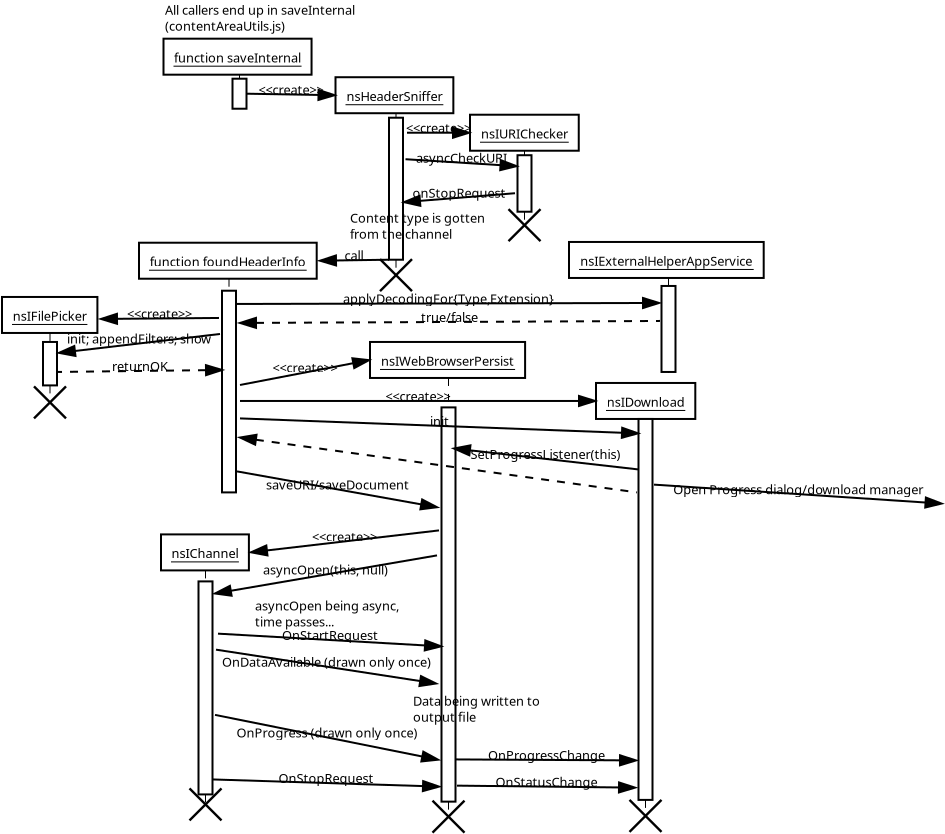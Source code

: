 <?xml version="1.0" encoding="UTF-8"?>
<dia:diagram xmlns:dia="http://www.lysator.liu.se/~alla/dia/"><dia:layer name="Hintergrund" visible="true"><dia:object type="Standard - Text" version="0" id="O0"><dia:attribute name="obj_pos"><dia:point val="0.212,4.588"/></dia:attribute><dia:attribute name="obj_bb"><dia:rectangle val="0.212,3.938;10.363,5.737"/></dia:attribute><dia:attribute name="text"><dia:composite type="text"><dia:attribute name="string"><dia:string>#All callers end up in saveInternal
(contentAreaUtils.js)#</dia:string></dia:attribute><dia:attribute name="font"><dia:font family="sans" style="0" name="Courier"/></dia:attribute><dia:attribute name="height"><dia:real val="0.8"/></dia:attribute><dia:attribute name="pos"><dia:point val="0.212,4.588"/></dia:attribute><dia:attribute name="color"><dia:color val="#000000"/></dia:attribute><dia:attribute name="alignment"><dia:enum val="0"/></dia:attribute></dia:composite></dia:attribute></dia:object><dia:object type="UML - Object" version="0" id="O1"><dia:attribute name="obj_pos"><dia:point val="0.138,5.787"/></dia:attribute><dia:attribute name="obj_bb"><dia:rectangle val="0.087,5.737;7.787,7.638"/></dia:attribute><dia:attribute name="elem_corner"><dia:point val="0.138,5.787"/></dia:attribute><dia:attribute name="elem_width"><dia:real val="7.6"/></dia:attribute><dia:attribute name="elem_height"><dia:real val="1.8"/></dia:attribute><dia:attribute name="text"><dia:composite type="text"><dia:attribute name="string"><dia:string>#function saveInternal#</dia:string></dia:attribute><dia:attribute name="font"><dia:font family="sans" style="0" name="Courier"/></dia:attribute><dia:attribute name="height"><dia:real val="0.8"/></dia:attribute><dia:attribute name="pos"><dia:point val="3.938,6.938"/></dia:attribute><dia:attribute name="color"><dia:color val="#000000"/></dia:attribute><dia:attribute name="alignment"><dia:enum val="1"/></dia:attribute></dia:composite></dia:attribute><dia:attribute name="stereotype"><dia:string>##</dia:string></dia:attribute><dia:attribute name="exstate"><dia:string>##</dia:string></dia:attribute><dia:attribute name="attrib"><dia:composite type="text"><dia:attribute name="string"><dia:string>##</dia:string></dia:attribute><dia:attribute name="font"><dia:font family="sans" style="0" name="Courier"/></dia:attribute><dia:attribute name="height"><dia:real val="0.8"/></dia:attribute><dia:attribute name="pos"><dia:point val="0,0"/></dia:attribute><dia:attribute name="color"><dia:color val="#000000"/></dia:attribute><dia:attribute name="alignment"><dia:enum val="0"/></dia:attribute></dia:composite></dia:attribute><dia:attribute name="is_active"><dia:boolean val="false"/></dia:attribute><dia:attribute name="show_attribs"><dia:boolean val="false"/></dia:attribute><dia:attribute name="multiple"><dia:boolean val="false"/></dia:attribute></dia:object><dia:object type="UML - Lifeline" version="0" id="O2"><dia:attribute name="obj_pos"><dia:point val="3.938,7.588"/></dia:attribute><dia:attribute name="obj_bb"><dia:rectangle val="3.587,7.562;4.287,9.314"/></dia:attribute><dia:attribute name="conn_endpoints"><dia:point val="3.938,7.588"/><dia:point val="3.938,9.289"/></dia:attribute><dia:attribute name="rtop"><dia:real val="0.2"/></dia:attribute><dia:attribute name="rbot"><dia:real val="1.701"/></dia:attribute><dia:attribute name="draw_focus"><dia:boolean val="true"/></dia:attribute><dia:attribute name="draw_cross"><dia:boolean val="false"/></dia:attribute><dia:attribute name="cpl_northwest"><dia:int val="1"/></dia:attribute><dia:attribute name="cpl_southwest"><dia:int val="1"/></dia:attribute><dia:attribute name="cpl_northeast"><dia:int val="1"/></dia:attribute><dia:attribute name="cpl_southeast"><dia:int val="1"/></dia:attribute><dia:connections><dia:connection handle="0" to="O1" connection="6"/></dia:connections></dia:object><dia:object type="UML - Object" version="0" id="O3"><dia:attribute name="obj_pos"><dia:point val="8.738,7.714"/></dia:attribute><dia:attribute name="obj_bb"><dia:rectangle val="8.688,7.664;14.838,9.564"/></dia:attribute><dia:attribute name="elem_corner"><dia:point val="8.738,7.714"/></dia:attribute><dia:attribute name="elem_width"><dia:real val="6.05"/></dia:attribute><dia:attribute name="elem_height"><dia:real val="1.8"/></dia:attribute><dia:attribute name="text"><dia:composite type="text"><dia:attribute name="string"><dia:string>#nsHeaderSniffer#</dia:string></dia:attribute><dia:attribute name="font"><dia:font family="sans" style="0" name="Courier"/></dia:attribute><dia:attribute name="height"><dia:real val="0.8"/></dia:attribute><dia:attribute name="pos"><dia:point val="11.763,8.864"/></dia:attribute><dia:attribute name="color"><dia:color val="#000000"/></dia:attribute><dia:attribute name="alignment"><dia:enum val="1"/></dia:attribute></dia:composite></dia:attribute><dia:attribute name="stereotype"><dia:string>##</dia:string></dia:attribute><dia:attribute name="exstate"><dia:string>##</dia:string></dia:attribute><dia:attribute name="attrib"><dia:composite type="text"><dia:attribute name="string"><dia:string>##</dia:string></dia:attribute><dia:attribute name="font"><dia:font family="sans" style="0" name="Courier"/></dia:attribute><dia:attribute name="height"><dia:real val="0.8"/></dia:attribute><dia:attribute name="pos"><dia:point val="0,0"/></dia:attribute><dia:attribute name="color"><dia:color val="#000000"/></dia:attribute><dia:attribute name="alignment"><dia:enum val="0"/></dia:attribute></dia:composite></dia:attribute><dia:attribute name="is_active"><dia:boolean val="false"/></dia:attribute><dia:attribute name="show_attribs"><dia:boolean val="false"/></dia:attribute><dia:attribute name="multiple"><dia:boolean val="false"/></dia:attribute></dia:object><dia:object type="UML - Message" version="0" id="O4"><dia:attribute name="obj_pos"><dia:point val="4.287,8.538"/></dia:attribute><dia:attribute name="obj_bb"><dia:rectangle val="4.237,7.926;8.794,9.015"/></dia:attribute><dia:attribute name="conn_endpoints"><dia:point val="4.287,8.538"/><dia:point val="8.738,8.614"/></dia:attribute><dia:attribute name="text"><dia:string>##</dia:string></dia:attribute><dia:attribute name="type"><dia:enum val="1"/></dia:attribute><dia:attribute name="text_pos"><dia:point val="6.513,8.576"/></dia:attribute><dia:connections><dia:connection handle="0" to="O2" connection="3"/><dia:connection handle="1" to="O3" connection="3"/></dia:connections></dia:object><dia:object type="UML - Lifeline" version="0" id="O5"><dia:attribute name="obj_pos"><dia:point val="11.763,9.514"/></dia:attribute><dia:attribute name="obj_bb"><dia:rectangle val="10.613,9.489;12.913,18.435"/></dia:attribute><dia:attribute name="conn_endpoints"><dia:point val="11.763,9.514"/><dia:point val="11.763,17.61"/></dia:attribute><dia:attribute name="rtop"><dia:real val="0.225"/></dia:attribute><dia:attribute name="rbot"><dia:real val="7.325"/></dia:attribute><dia:attribute name="draw_focus"><dia:boolean val="true"/></dia:attribute><dia:attribute name="draw_cross"><dia:boolean val="true"/></dia:attribute><dia:attribute name="cpl_northwest"><dia:int val="1"/></dia:attribute><dia:attribute name="cpl_southwest"><dia:int val="1"/></dia:attribute><dia:attribute name="cpl_northeast"><dia:int val="1"/></dia:attribute><dia:attribute name="cpl_southeast"><dia:int val="1"/></dia:attribute><dia:connections><dia:connection handle="0" to="O3" connection="6"/></dia:connections></dia:object><dia:object type="UML - Object" version="0" id="O6"><dia:attribute name="obj_pos"><dia:point val="15.463,9.589"/></dia:attribute><dia:attribute name="obj_bb"><dia:rectangle val="15.413,9.539;20.963,11.439"/></dia:attribute><dia:attribute name="elem_corner"><dia:point val="15.463,9.589"/></dia:attribute><dia:attribute name="elem_width"><dia:real val="5.45"/></dia:attribute><dia:attribute name="elem_height"><dia:real val="1.8"/></dia:attribute><dia:attribute name="text"><dia:composite type="text"><dia:attribute name="string"><dia:string>#nsIURIChecker#</dia:string></dia:attribute><dia:attribute name="font"><dia:font family="sans" style="0" name="Courier"/></dia:attribute><dia:attribute name="height"><dia:real val="0.8"/></dia:attribute><dia:attribute name="pos"><dia:point val="18.188,10.739"/></dia:attribute><dia:attribute name="color"><dia:color val="#000000"/></dia:attribute><dia:attribute name="alignment"><dia:enum val="1"/></dia:attribute></dia:composite></dia:attribute><dia:attribute name="stereotype"><dia:string>##</dia:string></dia:attribute><dia:attribute name="exstate"><dia:string>##</dia:string></dia:attribute><dia:attribute name="attrib"><dia:composite type="text"><dia:attribute name="string"><dia:string>##</dia:string></dia:attribute><dia:attribute name="font"><dia:font family="sans" style="0" name="Courier"/></dia:attribute><dia:attribute name="height"><dia:real val="0.8"/></dia:attribute><dia:attribute name="pos"><dia:point val="0,0"/></dia:attribute><dia:attribute name="color"><dia:color val="#000000"/></dia:attribute><dia:attribute name="alignment"><dia:enum val="0"/></dia:attribute></dia:composite></dia:attribute><dia:attribute name="is_active"><dia:boolean val="false"/></dia:attribute><dia:attribute name="show_attribs"><dia:boolean val="false"/></dia:attribute><dia:attribute name="multiple"><dia:boolean val="false"/></dia:attribute></dia:object><dia:object type="UML - Message" version="0" id="O7"><dia:attribute name="obj_pos"><dia:point val="12.313,10.489"/></dia:attribute><dia:attribute name="obj_bb"><dia:rectangle val="12.263,9.839;15.513,10.889"/></dia:attribute><dia:attribute name="conn_endpoints"><dia:point val="12.313,10.489"/><dia:point val="15.463,10.489"/></dia:attribute><dia:attribute name="text"><dia:string>##</dia:string></dia:attribute><dia:attribute name="type"><dia:enum val="1"/></dia:attribute><dia:attribute name="text_pos"><dia:point val="13.888,10.489"/></dia:attribute><dia:connections><dia:connection handle="1" to="O6" connection="3"/></dia:connections></dia:object><dia:object type="UML - Lifeline" version="0" id="O8"><dia:attribute name="obj_pos"><dia:point val="18.188,11.389"/></dia:attribute><dia:attribute name="obj_bb"><dia:rectangle val="17.038,11.364;19.338,15.935"/></dia:attribute><dia:attribute name="conn_endpoints"><dia:point val="18.188,11.389"/><dia:point val="18.188,15.11"/></dia:attribute><dia:attribute name="rtop"><dia:real val="0.225"/></dia:attribute><dia:attribute name="rbot"><dia:real val="3.05"/></dia:attribute><dia:attribute name="draw_focus"><dia:boolean val="true"/></dia:attribute><dia:attribute name="draw_cross"><dia:boolean val="true"/></dia:attribute><dia:attribute name="cpl_northwest"><dia:int val="1"/></dia:attribute><dia:attribute name="cpl_southwest"><dia:int val="1"/></dia:attribute><dia:attribute name="cpl_northeast"><dia:int val="1"/></dia:attribute><dia:attribute name="cpl_southeast"><dia:int val="1"/></dia:attribute><dia:connections><dia:connection handle="0" to="O6" connection="6"/></dia:connections></dia:object><dia:object type="UML - Message" version="0" id="O9"><dia:attribute name="obj_pos"><dia:point val="12.238,11.814"/></dia:attribute><dia:attribute name="obj_bb"><dia:rectangle val="12.185,11.339;17.913,12.566"/></dia:attribute><dia:attribute name="conn_endpoints"><dia:point val="12.238,11.814"/><dia:point val="17.838,12.164"/></dia:attribute><dia:attribute name="text"><dia:string>#asyncCheckURI#</dia:string></dia:attribute><dia:attribute name="type"><dia:enum val="0"/></dia:attribute><dia:attribute name="text_pos"><dia:point val="15.038,11.989"/></dia:attribute></dia:object><dia:object type="UML - Message" version="0" id="O10"><dia:attribute name="obj_pos"><dia:point val="17.713,13.514"/></dia:attribute><dia:attribute name="obj_bb"><dia:rectangle val="12.031,13.089;17.767,14.367"/></dia:attribute><dia:attribute name="conn_endpoints"><dia:point val="17.713,13.514"/><dia:point val="12.113,13.964"/></dia:attribute><dia:attribute name="text"><dia:string>#onStopRequest#</dia:string></dia:attribute><dia:attribute name="type"><dia:enum val="0"/></dia:attribute><dia:attribute name="text_pos"><dia:point val="14.913,13.739"/></dia:attribute></dia:object><dia:object type="Standard - Text" version="0" id="O11"><dia:attribute name="obj_pos"><dia:point val="9.463,14.989"/></dia:attribute><dia:attribute name="obj_bb"><dia:rectangle val="9.463,14.318;16.534,16.181"/></dia:attribute><dia:attribute name="text"><dia:composite type="text"><dia:attribute name="string"><dia:string>#Content type is gotten
from the channel#</dia:string></dia:attribute><dia:attribute name="font"><dia:font family="sans" style="0" name="Courier"/></dia:attribute><dia:attribute name="height"><dia:real val="0.8"/></dia:attribute><dia:attribute name="pos"><dia:point val="9.463,14.989"/></dia:attribute><dia:attribute name="color"><dia:color val="#000000"/></dia:attribute><dia:attribute name="alignment"><dia:enum val="0"/></dia:attribute></dia:composite></dia:attribute></dia:object><dia:object type="UML - Object" version="0" id="O12"><dia:attribute name="obj_pos"><dia:point val="-1.087,15.989"/></dia:attribute><dia:attribute name="obj_bb"><dia:rectangle val="-1.137,15.939;7.963,17.839"/></dia:attribute><dia:attribute name="elem_corner"><dia:point val="-1.087,15.989"/></dia:attribute><dia:attribute name="elem_width"><dia:real val="9"/></dia:attribute><dia:attribute name="elem_height"><dia:real val="1.8"/></dia:attribute><dia:attribute name="text"><dia:composite type="text"><dia:attribute name="string"><dia:string>#function foundHeaderInfo#</dia:string></dia:attribute><dia:attribute name="font"><dia:font family="sans" style="0" name="Courier"/></dia:attribute><dia:attribute name="height"><dia:real val="0.8"/></dia:attribute><dia:attribute name="pos"><dia:point val="3.413,17.139"/></dia:attribute><dia:attribute name="color"><dia:color val="#000000"/></dia:attribute><dia:attribute name="alignment"><dia:enum val="1"/></dia:attribute></dia:composite></dia:attribute><dia:attribute name="stereotype"><dia:string>##</dia:string></dia:attribute><dia:attribute name="exstate"><dia:string>##</dia:string></dia:attribute><dia:attribute name="attrib"><dia:composite type="text"><dia:attribute name="string"><dia:string>##</dia:string></dia:attribute><dia:attribute name="font"><dia:font family="sans" style="0" name="Courier"/></dia:attribute><dia:attribute name="height"><dia:real val="0.8"/></dia:attribute><dia:attribute name="pos"><dia:point val="0,0"/></dia:attribute><dia:attribute name="color"><dia:color val="#000000"/></dia:attribute><dia:attribute name="alignment"><dia:enum val="0"/></dia:attribute></dia:composite></dia:attribute><dia:attribute name="is_active"><dia:boolean val="false"/></dia:attribute><dia:attribute name="show_attribs"><dia:boolean val="false"/></dia:attribute><dia:attribute name="multiple"><dia:boolean val="false"/></dia:attribute></dia:object><dia:object type="UML - Lifeline" version="0" id="O13"><dia:attribute name="obj_pos"><dia:point val="3.413,17.789"/></dia:attribute><dia:attribute name="obj_bb"><dia:rectangle val="3.063,17.764;3.763,28.498"/></dia:attribute><dia:attribute name="conn_endpoints"><dia:point val="3.413,17.789"/><dia:point val="3.413,28.473"/></dia:attribute><dia:attribute name="rtop"><dia:real val="0.6"/></dia:attribute><dia:attribute name="rbot"><dia:real val="10.684"/></dia:attribute><dia:attribute name="draw_focus"><dia:boolean val="true"/></dia:attribute><dia:attribute name="draw_cross"><dia:boolean val="false"/></dia:attribute><dia:attribute name="cpl_northwest"><dia:int val="1"/></dia:attribute><dia:attribute name="cpl_southwest"><dia:int val="1"/></dia:attribute><dia:attribute name="cpl_northeast"><dia:int val="1"/></dia:attribute><dia:attribute name="cpl_southeast"><dia:int val="1"/></dia:attribute><dia:connections><dia:connection handle="0" to="O12" connection="6"/></dia:connections></dia:object><dia:object type="UML - Message" version="0" id="O14"><dia:attribute name="obj_pos"><dia:point val="11.413,16.839"/></dia:attribute><dia:attribute name="obj_bb"><dia:rectangle val="7.857,16.214;11.463,17.289"/></dia:attribute><dia:attribute name="conn_endpoints"><dia:point val="11.413,16.839"/><dia:point val="7.913,16.889"/></dia:attribute><dia:attribute name="text"><dia:string>#call#</dia:string></dia:attribute><dia:attribute name="type"><dia:enum val="0"/></dia:attribute><dia:attribute name="text_pos"><dia:point val="9.663,16.864"/></dia:attribute><dia:connections><dia:connection handle="0" to="O5" connection="4"/><dia:connection handle="1" to="O12" connection="4"/></dia:connections></dia:object><dia:object type="UML - Object" version="0" id="O15"><dia:attribute name="obj_pos"><dia:point val="20.413,15.951"/></dia:attribute><dia:attribute name="obj_bb"><dia:rectangle val="20.363,15.901;30.413,17.801"/></dia:attribute><dia:attribute name="elem_corner"><dia:point val="20.413,15.951"/></dia:attribute><dia:attribute name="elem_width"><dia:real val="9.95"/></dia:attribute><dia:attribute name="elem_height"><dia:real val="1.8"/></dia:attribute><dia:attribute name="text"><dia:composite type="text"><dia:attribute name="string"><dia:string>#nsIExternalHelperAppService#</dia:string></dia:attribute><dia:attribute name="font"><dia:font family="sans" style="0" name="Courier"/></dia:attribute><dia:attribute name="height"><dia:real val="0.8"/></dia:attribute><dia:attribute name="pos"><dia:point val="25.388,17.101"/></dia:attribute><dia:attribute name="color"><dia:color val="#000000"/></dia:attribute><dia:attribute name="alignment"><dia:enum val="1"/></dia:attribute></dia:composite></dia:attribute><dia:attribute name="stereotype"><dia:string>##</dia:string></dia:attribute><dia:attribute name="exstate"><dia:string>##</dia:string></dia:attribute><dia:attribute name="attrib"><dia:composite type="text"><dia:attribute name="string"><dia:string>##</dia:string></dia:attribute><dia:attribute name="font"><dia:font family="sans" style="0" name="Courier"/></dia:attribute><dia:attribute name="height"><dia:real val="0.8"/></dia:attribute><dia:attribute name="pos"><dia:point val="0,0"/></dia:attribute><dia:attribute name="color"><dia:color val="#000000"/></dia:attribute><dia:attribute name="alignment"><dia:enum val="0"/></dia:attribute></dia:composite></dia:attribute><dia:attribute name="is_active"><dia:boolean val="false"/></dia:attribute><dia:attribute name="show_attribs"><dia:boolean val="false"/></dia:attribute><dia:attribute name="multiple"><dia:boolean val="false"/></dia:attribute></dia:object><dia:object type="UML - Lifeline" version="0" id="O16"><dia:attribute name="obj_pos"><dia:point val="25.388,17.751"/></dia:attribute><dia:attribute name="obj_bb"><dia:rectangle val="25.038,17.726;25.738,22.526"/></dia:attribute><dia:attribute name="conn_endpoints"><dia:point val="25.388,17.751"/><dia:point val="25.388,22.501"/></dia:attribute><dia:attribute name="rtop"><dia:real val="0.4"/></dia:attribute><dia:attribute name="rbot"><dia:real val="4.7"/></dia:attribute><dia:attribute name="draw_focus"><dia:boolean val="true"/></dia:attribute><dia:attribute name="draw_cross"><dia:boolean val="false"/></dia:attribute><dia:attribute name="cpl_northwest"><dia:int val="1"/></dia:attribute><dia:attribute name="cpl_southwest"><dia:int val="1"/></dia:attribute><dia:attribute name="cpl_northeast"><dia:int val="1"/></dia:attribute><dia:attribute name="cpl_southeast"><dia:int val="1"/></dia:attribute><dia:connections><dia:connection handle="0" to="O15" connection="6"/></dia:connections></dia:object><dia:object type="UML - Message" version="0" id="O17"><dia:attribute name="obj_pos"><dia:point val="3.813,19.051"/></dia:attribute><dia:attribute name="obj_bb"><dia:rectangle val="3.763,18.376;25.014,19.401"/></dia:attribute><dia:attribute name="conn_endpoints"><dia:point val="3.813,19.051"/><dia:point val="24.963,19.001"/></dia:attribute><dia:attribute name="text"><dia:string>#applyDecodingFor{Type,Extension}#</dia:string></dia:attribute><dia:attribute name="type"><dia:enum val="0"/></dia:attribute><dia:attribute name="text_pos"><dia:point val="14.388,19.026"/></dia:attribute></dia:object><dia:object type="UML - Message" version="0" id="O18"><dia:attribute name="obj_pos"><dia:point val="3.913,20.001"/></dia:attribute><dia:attribute name="obj_bb"><dia:rectangle val="3.863,19.301;25.015,20.302"/></dia:attribute><dia:attribute name="conn_endpoints"><dia:point val="3.913,20.001"/><dia:point val="24.963,19.901"/></dia:attribute><dia:attribute name="text"><dia:string>#true/false#</dia:string></dia:attribute><dia:attribute name="type"><dia:enum val="4"/></dia:attribute><dia:attribute name="text_pos"><dia:point val="14.438,19.951"/></dia:attribute></dia:object><dia:object type="UML - Object" version="0" id="O19"><dia:attribute name="obj_pos"><dia:point val="-7.937,18.701"/></dia:attribute><dia:attribute name="obj_bb"><dia:rectangle val="-7.987,18.651;-3.087,20.551"/></dia:attribute><dia:attribute name="elem_corner"><dia:point val="-7.937,18.701"/></dia:attribute><dia:attribute name="elem_width"><dia:real val="4.8"/></dia:attribute><dia:attribute name="elem_height"><dia:real val="1.8"/></dia:attribute><dia:attribute name="text"><dia:composite type="text"><dia:attribute name="string"><dia:string>#nsIFilePicker#</dia:string></dia:attribute><dia:attribute name="font"><dia:font family="sans" style="0" name="Courier"/></dia:attribute><dia:attribute name="height"><dia:real val="0.8"/></dia:attribute><dia:attribute name="pos"><dia:point val="-5.537,19.851"/></dia:attribute><dia:attribute name="color"><dia:color val="#000000"/></dia:attribute><dia:attribute name="alignment"><dia:enum val="1"/></dia:attribute></dia:composite></dia:attribute><dia:attribute name="stereotype"><dia:string>##</dia:string></dia:attribute><dia:attribute name="exstate"><dia:string>##</dia:string></dia:attribute><dia:attribute name="attrib"><dia:composite type="text"><dia:attribute name="string"><dia:string>##</dia:string></dia:attribute><dia:attribute name="font"><dia:font family="sans" style="0" name="Courier"/></dia:attribute><dia:attribute name="height"><dia:real val="0.8"/></dia:attribute><dia:attribute name="pos"><dia:point val="0,0"/></dia:attribute><dia:attribute name="color"><dia:color val="#000000"/></dia:attribute><dia:attribute name="alignment"><dia:enum val="0"/></dia:attribute></dia:composite></dia:attribute><dia:attribute name="is_active"><dia:boolean val="false"/></dia:attribute><dia:attribute name="show_attribs"><dia:boolean val="false"/></dia:attribute><dia:attribute name="multiple"><dia:boolean val="false"/></dia:attribute></dia:object><dia:object type="UML - Lifeline" version="0" id="O20"><dia:attribute name="obj_pos"><dia:point val="-5.537,20.501"/></dia:attribute><dia:attribute name="obj_bb"><dia:rectangle val="-6.687,20.476;-4.387,24.798"/></dia:attribute><dia:attribute name="conn_endpoints"><dia:point val="-5.537,20.501"/><dia:point val="-5.537,23.973"/></dia:attribute><dia:attribute name="rtop"><dia:real val="0.45"/></dia:attribute><dia:attribute name="rbot"><dia:real val="2.622"/></dia:attribute><dia:attribute name="draw_focus"><dia:boolean val="true"/></dia:attribute><dia:attribute name="draw_cross"><dia:boolean val="true"/></dia:attribute><dia:attribute name="cpl_northwest"><dia:int val="1"/></dia:attribute><dia:attribute name="cpl_southwest"><dia:int val="1"/></dia:attribute><dia:attribute name="cpl_northeast"><dia:int val="1"/></dia:attribute><dia:attribute name="cpl_southeast"><dia:int val="1"/></dia:attribute><dia:connections><dia:connection handle="0" to="O19" connection="6"/></dia:connections></dia:object><dia:object type="UML - Message" version="0" id="O21"><dia:attribute name="obj_pos"><dia:point val="2.913,19.751"/></dia:attribute><dia:attribute name="obj_bb"><dia:rectangle val="-3.09,19.126;2.964,20.202"/></dia:attribute><dia:attribute name="conn_endpoints"><dia:point val="2.913,19.751"/><dia:point val="-3.037,19.801"/></dia:attribute><dia:attribute name="text"><dia:string>##</dia:string></dia:attribute><dia:attribute name="type"><dia:enum val="1"/></dia:attribute><dia:attribute name="text_pos"><dia:point val="-0.062,19.776"/></dia:attribute></dia:object><dia:object type="UML - Message" version="0" id="O22"><dia:attribute name="obj_pos"><dia:point val="2.963,20.551"/></dia:attribute><dia:attribute name="obj_bb"><dia:rectangle val="-5.233,20.376;3.019,21.904"/></dia:attribute><dia:attribute name="conn_endpoints"><dia:point val="2.963,20.551"/><dia:point val="-5.137,21.501"/></dia:attribute><dia:attribute name="text"><dia:string>#init; appendFilters; show#</dia:string></dia:attribute><dia:attribute name="type"><dia:enum val="0"/></dia:attribute><dia:attribute name="text_pos"><dia:point val="-1.087,21.026"/></dia:attribute></dia:object><dia:object type="UML - Message" version="0" id="O23"><dia:attribute name="obj_pos"><dia:point val="3.113,22.351"/></dia:attribute><dia:attribute name="obj_bb"><dia:rectangle val="-5.242,21.751;3.164,22.852"/></dia:attribute><dia:attribute name="conn_endpoints"><dia:point val="3.113,22.351"/><dia:point val="-5.187,22.451"/></dia:attribute><dia:attribute name="text"><dia:string>#returnOK#</dia:string></dia:attribute><dia:attribute name="type"><dia:enum val="4"/></dia:attribute><dia:attribute name="text_pos"><dia:point val="-1.037,22.401"/></dia:attribute></dia:object><dia:object type="UML - Object" version="0" id="O24"><dia:attribute name="obj_pos"><dia:point val="10.463,20.951"/></dia:attribute><dia:attribute name="obj_bb"><dia:rectangle val="10.413,20.901;18.363,22.801"/></dia:attribute><dia:attribute name="elem_corner"><dia:point val="10.463,20.951"/></dia:attribute><dia:attribute name="elem_width"><dia:real val="7.85"/></dia:attribute><dia:attribute name="elem_height"><dia:real val="1.8"/></dia:attribute><dia:attribute name="text"><dia:composite type="text"><dia:attribute name="string"><dia:string>#nsIWebBrowserPersist#</dia:string></dia:attribute><dia:attribute name="font"><dia:font family="sans" style="0" name="Courier"/></dia:attribute><dia:attribute name="height"><dia:real val="0.8"/></dia:attribute><dia:attribute name="pos"><dia:point val="14.388,22.101"/></dia:attribute><dia:attribute name="color"><dia:color val="#000000"/></dia:attribute><dia:attribute name="alignment"><dia:enum val="1"/></dia:attribute></dia:composite></dia:attribute><dia:attribute name="stereotype"><dia:string>##</dia:string></dia:attribute><dia:attribute name="exstate"><dia:string>##</dia:string></dia:attribute><dia:attribute name="attrib"><dia:composite type="text"><dia:attribute name="string"><dia:string>##</dia:string></dia:attribute><dia:attribute name="font"><dia:font family="sans" style="0" name="Courier"/></dia:attribute><dia:attribute name="height"><dia:real val="0.8"/></dia:attribute><dia:attribute name="pos"><dia:point val="0,0"/></dia:attribute><dia:attribute name="color"><dia:color val="#000000"/></dia:attribute><dia:attribute name="alignment"><dia:enum val="0"/></dia:attribute></dia:composite></dia:attribute><dia:attribute name="is_active"><dia:boolean val="false"/></dia:attribute><dia:attribute name="show_attribs"><dia:boolean val="false"/></dia:attribute><dia:attribute name="multiple"><dia:boolean val="false"/></dia:attribute></dia:object><dia:object type="UML - Object" version="0" id="O25"><dia:attribute name="obj_pos"><dia:point val="21.763,23.001"/></dia:attribute><dia:attribute name="obj_bb"><dia:rectangle val="21.713,22.951;26.763,24.851"/></dia:attribute><dia:attribute name="elem_corner"><dia:point val="21.763,23.001"/></dia:attribute><dia:attribute name="elem_width"><dia:real val="4.95"/></dia:attribute><dia:attribute name="elem_height"><dia:real val="1.8"/></dia:attribute><dia:attribute name="text"><dia:composite type="text"><dia:attribute name="string"><dia:string>#nsIDownload#</dia:string></dia:attribute><dia:attribute name="font"><dia:font family="sans" style="0" name="Courier"/></dia:attribute><dia:attribute name="height"><dia:real val="0.8"/></dia:attribute><dia:attribute name="pos"><dia:point val="24.238,24.151"/></dia:attribute><dia:attribute name="color"><dia:color val="#000000"/></dia:attribute><dia:attribute name="alignment"><dia:enum val="1"/></dia:attribute></dia:composite></dia:attribute><dia:attribute name="stereotype"><dia:string>##</dia:string></dia:attribute><dia:attribute name="exstate"><dia:string>##</dia:string></dia:attribute><dia:attribute name="attrib"><dia:composite type="text"><dia:attribute name="string"><dia:string>##</dia:string></dia:attribute><dia:attribute name="font"><dia:font family="sans" style="0" name="Courier"/></dia:attribute><dia:attribute name="height"><dia:real val="0.8"/></dia:attribute><dia:attribute name="pos"><dia:point val="0,0"/></dia:attribute><dia:attribute name="color"><dia:color val="#000000"/></dia:attribute><dia:attribute name="alignment"><dia:enum val="0"/></dia:attribute></dia:composite></dia:attribute><dia:attribute name="is_active"><dia:boolean val="false"/></dia:attribute><dia:attribute name="show_attribs"><dia:boolean val="false"/></dia:attribute><dia:attribute name="multiple"><dia:boolean val="false"/></dia:attribute></dia:object><dia:object type="UML - Message" version="0" id="O26"><dia:attribute name="obj_pos"><dia:point val="3.963,23.101"/></dia:attribute><dia:attribute name="obj_bb"><dia:rectangle val="3.905,21.449;10.588,23.16"/></dia:attribute><dia:attribute name="conn_endpoints"><dia:point val="3.963,23.101"/><dia:point val="10.463,21.851"/></dia:attribute><dia:attribute name="text"><dia:string>##</dia:string></dia:attribute><dia:attribute name="type"><dia:enum val="1"/></dia:attribute><dia:attribute name="text_pos"><dia:point val="7.213,22.476"/></dia:attribute><dia:connections><dia:connection handle="1" to="O24" connection="3"/></dia:connections></dia:object><dia:object type="UML - Message" version="0" id="O27"><dia:attribute name="obj_pos"><dia:point val="3.963,23.901"/></dia:attribute><dia:attribute name="obj_bb"><dia:rectangle val="3.913,23.251;21.813,24.301"/></dia:attribute><dia:attribute name="conn_endpoints"><dia:point val="3.963,23.901"/><dia:point val="21.763,23.901"/></dia:attribute><dia:attribute name="text"><dia:string>##</dia:string></dia:attribute><dia:attribute name="type"><dia:enum val="1"/></dia:attribute><dia:attribute name="text_pos"><dia:point val="12.863,23.901"/></dia:attribute><dia:connections><dia:connection handle="1" to="O25" connection="3"/></dia:connections></dia:object><dia:object type="UML - Lifeline" version="0" id="O28"><dia:attribute name="obj_pos"><dia:point val="14.388,22.751"/></dia:attribute><dia:attribute name="obj_bb"><dia:rectangle val="13.238,22.726;15.538,45.511"/></dia:attribute><dia:attribute name="conn_endpoints"><dia:point val="14.388,22.751"/><dia:point val="14.388,44.686"/></dia:attribute><dia:attribute name="rtop"><dia:real val="1.472"/></dia:attribute><dia:attribute name="rbot"><dia:real val="21.184"/></dia:attribute><dia:attribute name="draw_focus"><dia:boolean val="true"/></dia:attribute><dia:attribute name="draw_cross"><dia:boolean val="true"/></dia:attribute><dia:attribute name="cpl_northwest"><dia:int val="1"/></dia:attribute><dia:attribute name="cpl_southwest"><dia:int val="1"/></dia:attribute><dia:attribute name="cpl_northeast"><dia:int val="1"/></dia:attribute><dia:attribute name="cpl_southeast"><dia:int val="1"/></dia:attribute><dia:connections><dia:connection handle="0" to="O24" connection="6"/></dia:connections></dia:object><dia:object type="UML - Lifeline" version="0" id="O29"><dia:attribute name="obj_pos"><dia:point val="24.238,24.801"/></dia:attribute><dia:attribute name="obj_bb"><dia:rectangle val="23.088,24.776;25.388,45.473"/></dia:attribute><dia:attribute name="conn_endpoints"><dia:point val="24.238,24.801"/><dia:point val="24.238,44.648"/></dia:attribute><dia:attribute name="rtop"><dia:real val="3.553e-15"/></dia:attribute><dia:attribute name="rbot"><dia:real val="19.047"/></dia:attribute><dia:attribute name="draw_focus"><dia:boolean val="true"/></dia:attribute><dia:attribute name="draw_cross"><dia:boolean val="true"/></dia:attribute><dia:attribute name="cpl_northwest"><dia:int val="1"/></dia:attribute><dia:attribute name="cpl_southwest"><dia:int val="1"/></dia:attribute><dia:attribute name="cpl_northeast"><dia:int val="1"/></dia:attribute><dia:attribute name="cpl_southeast"><dia:int val="1"/></dia:attribute><dia:connections><dia:connection handle="0" to="O25" connection="6"/></dia:connections></dia:object><dia:object type="UML - Message" version="0" id="O30"><dia:attribute name="obj_pos"><dia:point val="3.963,24.773"/></dia:attribute><dia:attribute name="obj_bb"><dia:rectangle val="3.911,24.498;23.978,25.925"/></dia:attribute><dia:attribute name="conn_endpoints"><dia:point val="3.963,24.773"/><dia:point val="23.913,25.523"/></dia:attribute><dia:attribute name="text"><dia:string>#init#</dia:string></dia:attribute><dia:attribute name="type"><dia:enum val="0"/></dia:attribute><dia:attribute name="text_pos"><dia:point val="13.938,25.148"/></dia:attribute></dia:object><dia:object type="UML - Message" version="0" id="O31"><dia:attribute name="obj_pos"><dia:point val="23.863,27.323"/></dia:attribute><dia:attribute name="obj_bb"><dia:rectangle val="14.518,25.87;23.919,27.378"/></dia:attribute><dia:attribute name="conn_endpoints"><dia:point val="23.863,27.323"/><dia:point val="14.613,26.273"/></dia:attribute><dia:attribute name="text"><dia:string>#SetProgressListener(this)#</dia:string></dia:attribute><dia:attribute name="type"><dia:enum val="0"/></dia:attribute><dia:attribute name="text_pos"><dia:point val="19.238,26.798"/></dia:attribute></dia:object><dia:object type="UML - Message" version="0" id="O32"><dia:attribute name="obj_pos"><dia:point val="3.913,25.723"/></dia:attribute><dia:attribute name="obj_bb"><dia:rectangle val="3.857,25.667;23.918,28.876"/></dia:attribute><dia:attribute name="conn_endpoints"><dia:point val="3.913,25.723"/><dia:point val="23.813,28.473"/></dia:attribute><dia:attribute name="text"><dia:string>##</dia:string></dia:attribute><dia:attribute name="type"><dia:enum val="4"/></dia:attribute><dia:attribute name="text_pos"><dia:point val="13.863,27.098"/></dia:attribute></dia:object><dia:object type="UML - Message" version="0" id="O33"><dia:attribute name="obj_pos"><dia:point val="3.813,27.423"/></dia:attribute><dia:attribute name="obj_bb"><dia:rectangle val="3.755,27.365;13.983,29.626"/></dia:attribute><dia:attribute name="conn_endpoints"><dia:point val="3.813,27.423"/><dia:point val="13.863,29.223"/></dia:attribute><dia:attribute name="text"><dia:string>#saveURI/saveDocument#</dia:string></dia:attribute><dia:attribute name="type"><dia:enum val="0"/></dia:attribute><dia:attribute name="text_pos"><dia:point val="8.838,28.323"/></dia:attribute></dia:object><dia:object type="UML - Object" version="0" id="O34"><dia:attribute name="obj_pos"><dia:point val="0.013,30.573"/></dia:attribute><dia:attribute name="obj_bb"><dia:rectangle val="-0.037,30.523;4.513,32.423"/></dia:attribute><dia:attribute name="elem_corner"><dia:point val="0.013,30.573"/></dia:attribute><dia:attribute name="elem_width"><dia:real val="4.45"/></dia:attribute><dia:attribute name="elem_height"><dia:real val="1.8"/></dia:attribute><dia:attribute name="text"><dia:composite type="text"><dia:attribute name="string"><dia:string>#nsIChannel#</dia:string></dia:attribute><dia:attribute name="font"><dia:font family="sans" style="0" name="Courier"/></dia:attribute><dia:attribute name="height"><dia:real val="0.8"/></dia:attribute><dia:attribute name="pos"><dia:point val="2.238,31.723"/></dia:attribute><dia:attribute name="color"><dia:color val="#000000"/></dia:attribute><dia:attribute name="alignment"><dia:enum val="1"/></dia:attribute></dia:composite></dia:attribute><dia:attribute name="stereotype"><dia:string>##</dia:string></dia:attribute><dia:attribute name="exstate"><dia:string>##</dia:string></dia:attribute><dia:attribute name="attrib"><dia:composite type="text"><dia:attribute name="string"><dia:string>##</dia:string></dia:attribute><dia:attribute name="font"><dia:font family="sans" style="0" name="Courier"/></dia:attribute><dia:attribute name="height"><dia:real val="0.8"/></dia:attribute><dia:attribute name="pos"><dia:point val="0,0"/></dia:attribute><dia:attribute name="color"><dia:color val="#000000"/></dia:attribute><dia:attribute name="alignment"><dia:enum val="0"/></dia:attribute></dia:composite></dia:attribute><dia:attribute name="is_active"><dia:boolean val="false"/></dia:attribute><dia:attribute name="show_attribs"><dia:boolean val="false"/></dia:attribute><dia:attribute name="multiple"><dia:boolean val="false"/></dia:attribute></dia:object><dia:object type="UML - Message" version="0" id="O35"><dia:attribute name="obj_pos"><dia:point val="13.913,30.373"/></dia:attribute><dia:attribute name="obj_bb"><dia:rectangle val="4.367,30.273;13.969,31.876"/></dia:attribute><dia:attribute name="conn_endpoints"><dia:point val="13.913,30.373"/><dia:point val="4.463,31.473"/></dia:attribute><dia:attribute name="text"><dia:string>##</dia:string></dia:attribute><dia:attribute name="type"><dia:enum val="1"/></dia:attribute><dia:attribute name="text_pos"><dia:point val="9.188,30.923"/></dia:attribute><dia:connections><dia:connection handle="1" to="O34" connection="4"/></dia:connections></dia:object><dia:object type="UML - Lifeline" version="0" id="O36"><dia:attribute name="obj_pos"><dia:point val="2.238,32.373"/></dia:attribute><dia:attribute name="obj_bb"><dia:rectangle val="1.088,32.348;3.388,44.899"/></dia:attribute><dia:attribute name="conn_endpoints"><dia:point val="2.238,32.373"/><dia:point val="2.238,44.074"/></dia:attribute><dia:attribute name="rtop"><dia:real val="0.55"/></dia:attribute><dia:attribute name="rbot"><dia:real val="11.201"/></dia:attribute><dia:attribute name="draw_focus"><dia:boolean val="true"/></dia:attribute><dia:attribute name="draw_cross"><dia:boolean val="true"/></dia:attribute><dia:attribute name="cpl_northwest"><dia:int val="1"/></dia:attribute><dia:attribute name="cpl_southwest"><dia:int val="1"/></dia:attribute><dia:attribute name="cpl_northeast"><dia:int val="1"/></dia:attribute><dia:attribute name="cpl_southeast"><dia:int val="1"/></dia:attribute><dia:connections><dia:connection handle="0" to="O34" connection="6"/></dia:connections></dia:object><dia:object type="UML - Message" version="0" id="O37"><dia:attribute name="obj_pos"><dia:point val="13.813,31.623"/></dia:attribute><dia:attribute name="obj_bb"><dia:rectangle val="2.546,31.565;13.871,33.938"/></dia:attribute><dia:attribute name="conn_endpoints"><dia:point val="13.813,31.623"/><dia:point val="2.663,33.536"/></dia:attribute><dia:attribute name="text"><dia:string>#asyncOpen(this, null)#</dia:string></dia:attribute><dia:attribute name="type"><dia:enum val="0"/></dia:attribute><dia:attribute name="text_pos"><dia:point val="8.238,32.579"/></dia:attribute></dia:object><dia:object type="Standard - Text" version="0" id="O38"><dia:attribute name="obj_pos"><dia:point val="4.713,34.373"/></dia:attribute><dia:attribute name="obj_bb"><dia:rectangle val="4.713,33.702;12.335,35.566"/></dia:attribute><dia:attribute name="text"><dia:composite type="text"><dia:attribute name="string"><dia:string>#asyncOpen being async,
time passes...#</dia:string></dia:attribute><dia:attribute name="font"><dia:font family="sans" style="0" name="Courier"/></dia:attribute><dia:attribute name="height"><dia:real val="0.8"/></dia:attribute><dia:attribute name="pos"><dia:point val="4.713,34.373"/></dia:attribute><dia:attribute name="color"><dia:color val="#000000"/></dia:attribute><dia:attribute name="alignment"><dia:enum val="0"/></dia:attribute></dia:composite></dia:attribute></dia:object><dia:object type="UML - Message" version="0" id="O39"><dia:attribute name="obj_pos"><dia:point val="2.863,35.536"/></dia:attribute><dia:attribute name="obj_bb"><dia:rectangle val="2.811,35.204;14.136,36.575"/></dia:attribute><dia:attribute name="conn_endpoints"><dia:point val="2.863,35.536"/><dia:point val="14.063,36.173"/></dia:attribute><dia:attribute name="text"><dia:string>#OnStartRequest#</dia:string></dia:attribute><dia:attribute name="type"><dia:enum val="0"/></dia:attribute><dia:attribute name="text_pos"><dia:point val="8.463,35.854"/></dia:attribute></dia:object><dia:object type="UML - Message" version="0" id="O40"><dia:attribute name="obj_pos"><dia:point val="2.763,36.336"/></dia:attribute><dia:attribute name="obj_bb"><dia:rectangle val="2.706,36.279;13.924,38.439"/></dia:attribute><dia:attribute name="conn_endpoints"><dia:point val="2.763,36.336"/><dia:point val="13.813,38.036"/></dia:attribute><dia:attribute name="text"><dia:string>#OnDataAvailable (drawn only once)#</dia:string></dia:attribute><dia:attribute name="type"><dia:enum val="0"/></dia:attribute><dia:attribute name="text_pos"><dia:point val="8.288,37.186"/></dia:attribute></dia:object><dia:object type="Standard - Text" version="0" id="O41"><dia:attribute name="obj_pos"><dia:point val="12.613,39.136"/></dia:attribute><dia:attribute name="obj_bb"><dia:rectangle val="12.613,38.464;19.285,40.328"/></dia:attribute><dia:attribute name="text"><dia:composite type="text"><dia:attribute name="string"><dia:string>#Data being written to
output file#</dia:string></dia:attribute><dia:attribute name="font"><dia:font family="sans" style="0" name="Courier"/></dia:attribute><dia:attribute name="height"><dia:real val="0.8"/></dia:attribute><dia:attribute name="pos"><dia:point val="12.613,39.136"/></dia:attribute><dia:attribute name="color"><dia:color val="#000000"/></dia:attribute><dia:attribute name="alignment"><dia:enum val="0"/></dia:attribute></dia:composite></dia:attribute></dia:object><dia:object type="UML - Message" version="0" id="O42"><dia:attribute name="obj_pos"><dia:point val="2.713,39.598"/></dia:attribute><dia:attribute name="obj_bb"><dia:rectangle val="2.655,39.539;14.041,42.25"/></dia:attribute><dia:attribute name="conn_endpoints"><dia:point val="2.713,39.598"/><dia:point val="13.913,41.848"/></dia:attribute><dia:attribute name="text"><dia:string>#OnProgress (drawn only once)#</dia:string></dia:attribute><dia:attribute name="type"><dia:enum val="0"/></dia:attribute><dia:attribute name="text_pos"><dia:point val="8.313,40.723"/></dia:attribute></dia:object><dia:object type="UML - Message" version="0" id="O43"><dia:attribute name="obj_pos"><dia:point val="14.763,41.824"/></dia:attribute><dia:attribute name="obj_bb"><dia:rectangle val="14.713,41.199;23.866,42.275"/></dia:attribute><dia:attribute name="conn_endpoints"><dia:point val="14.763,41.824"/><dia:point val="23.813,41.874"/></dia:attribute><dia:attribute name="text"><dia:string>#OnProgressChange#</dia:string></dia:attribute><dia:attribute name="type"><dia:enum val="0"/></dia:attribute><dia:attribute name="text_pos"><dia:point val="19.288,41.849"/></dia:attribute></dia:object><dia:object type="UML - Message" version="0" id="O44"><dia:attribute name="obj_pos"><dia:point val="2.563,42.824"/></dia:attribute><dia:attribute name="obj_bb"><dia:rectangle val="2.512,42.355;14.026,43.587"/></dia:attribute><dia:attribute name="conn_endpoints"><dia:point val="2.563,42.824"/><dia:point val="13.963,43.185"/></dia:attribute><dia:attribute name="text"><dia:string>#OnStopRequest#</dia:string></dia:attribute><dia:attribute name="type"><dia:enum val="0"/></dia:attribute><dia:attribute name="text_pos"><dia:point val="8.263,43.005"/></dia:attribute></dia:object><dia:object type="UML - Message" version="0" id="O45"><dia:attribute name="obj_pos"><dia:point val="14.813,43.135"/></dia:attribute><dia:attribute name="obj_bb"><dia:rectangle val="14.763,42.535;23.818,43.636"/></dia:attribute><dia:attribute name="conn_endpoints"><dia:point val="14.813,43.135"/><dia:point val="23.763,43.235"/></dia:attribute><dia:attribute name="text"><dia:string>#OnStatusChange#</dia:string></dia:attribute><dia:attribute name="type"><dia:enum val="0"/></dia:attribute><dia:attribute name="text_pos"><dia:point val="19.288,43.185"/></dia:attribute></dia:object><dia:object type="UML - Message" version="0" id="O46"><dia:attribute name="obj_pos"><dia:point val="24.663,28.085"/></dia:attribute><dia:attribute name="obj_bb"><dia:rectangle val="24.61,27.91;39.165,29.438"/></dia:attribute><dia:attribute name="conn_endpoints"><dia:point val="24.663,28.085"/><dia:point val="39.089,29.035"/></dia:attribute><dia:attribute name="text"><dia:string>#Open Progress dialog/download manager#</dia:string></dia:attribute><dia:attribute name="type"><dia:enum val="0"/></dia:attribute><dia:attribute name="text_pos"><dia:point val="31.876,28.56"/></dia:attribute></dia:object></dia:layer></dia:diagram>
